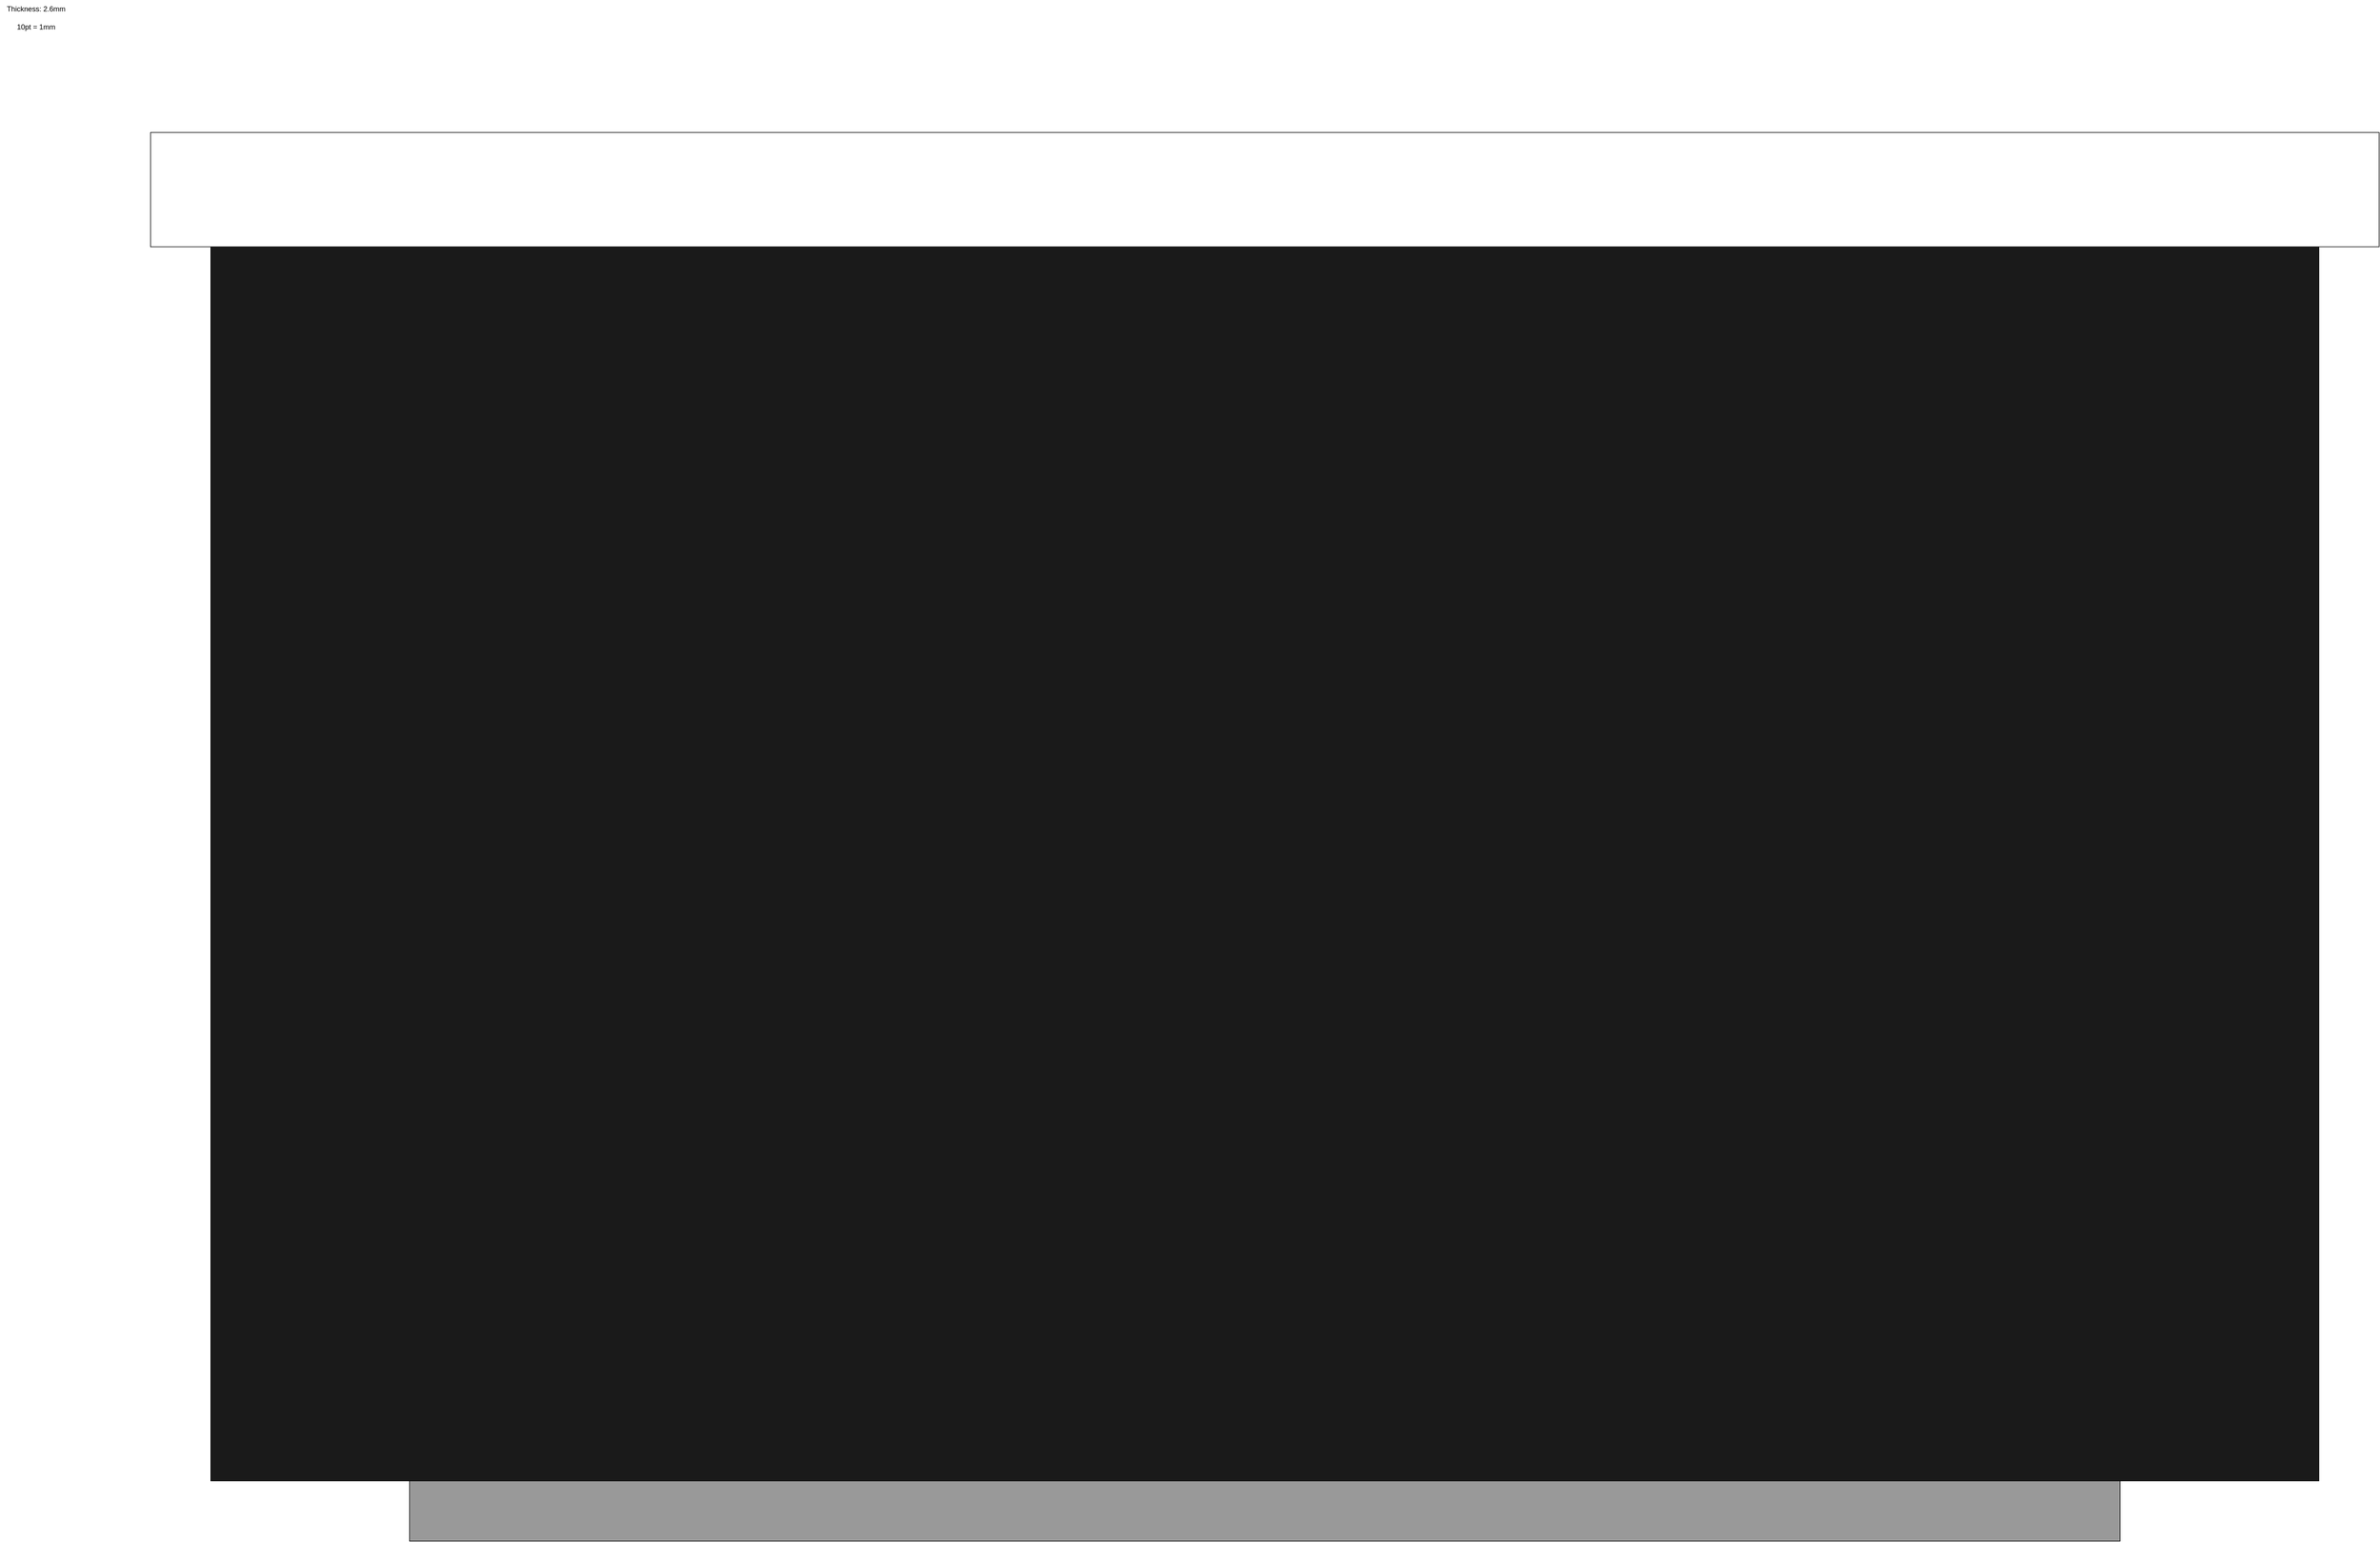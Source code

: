 <mxfile version="24.7.17">
  <diagram name="Page-1" id="pYFhWjRpLVZ4nRkJkQFB">
    <mxGraphModel dx="3585" dy="2068" grid="1" gridSize="10" guides="1" tooltips="1" connect="1" arrows="1" fold="1" page="1" pageScale="1" pageWidth="4681" pageHeight="3300" math="0" shadow="0">
      <root>
        <mxCell id="0" />
        <mxCell id="1" parent="0" />
        <mxCell id="agtExdrR5IuHceWDfr_M-4" value="Thickness: 2.6mm" style="text;html=1;align=center;verticalAlign=middle;whiteSpace=wrap;rounded=0;" vertex="1" parent="1">
          <mxGeometry x="150" y="90" width="120" height="30" as="geometry" />
        </mxCell>
        <mxCell id="agtExdrR5IuHceWDfr_M-5" value="10pt = 1mm" style="text;html=1;align=center;verticalAlign=middle;whiteSpace=wrap;rounded=0;" vertex="1" parent="1">
          <mxGeometry x="160" y="120" width="100" height="30" as="geometry" />
        </mxCell>
        <mxCell id="agtExdrR5IuHceWDfr_M-6" value="" style="rounded=0;whiteSpace=wrap;html=1;" vertex="1" parent="1">
          <mxGeometry x="400" y="310" width="3700" height="190" as="geometry" />
        </mxCell>
        <mxCell id="agtExdrR5IuHceWDfr_M-7" value="" style="group" vertex="1" connectable="0" parent="1">
          <mxGeometry x="500" y="500" width="3500" height="2150" as="geometry" />
        </mxCell>
        <mxCell id="agtExdrR5IuHceWDfr_M-2" value="" style="rounded=0;whiteSpace=wrap;html=1;fillColor=#1A1A1A;" vertex="1" parent="agtExdrR5IuHceWDfr_M-7">
          <mxGeometry width="3500" height="2050" as="geometry" />
        </mxCell>
        <mxCell id="agtExdrR5IuHceWDfr_M-3" value="" style="rounded=0;whiteSpace=wrap;html=1;fillColor=#999999;" vertex="1" parent="agtExdrR5IuHceWDfr_M-7">
          <mxGeometry x="330" y="2050" width="2840" height="100" as="geometry" />
        </mxCell>
      </root>
    </mxGraphModel>
  </diagram>
</mxfile>
